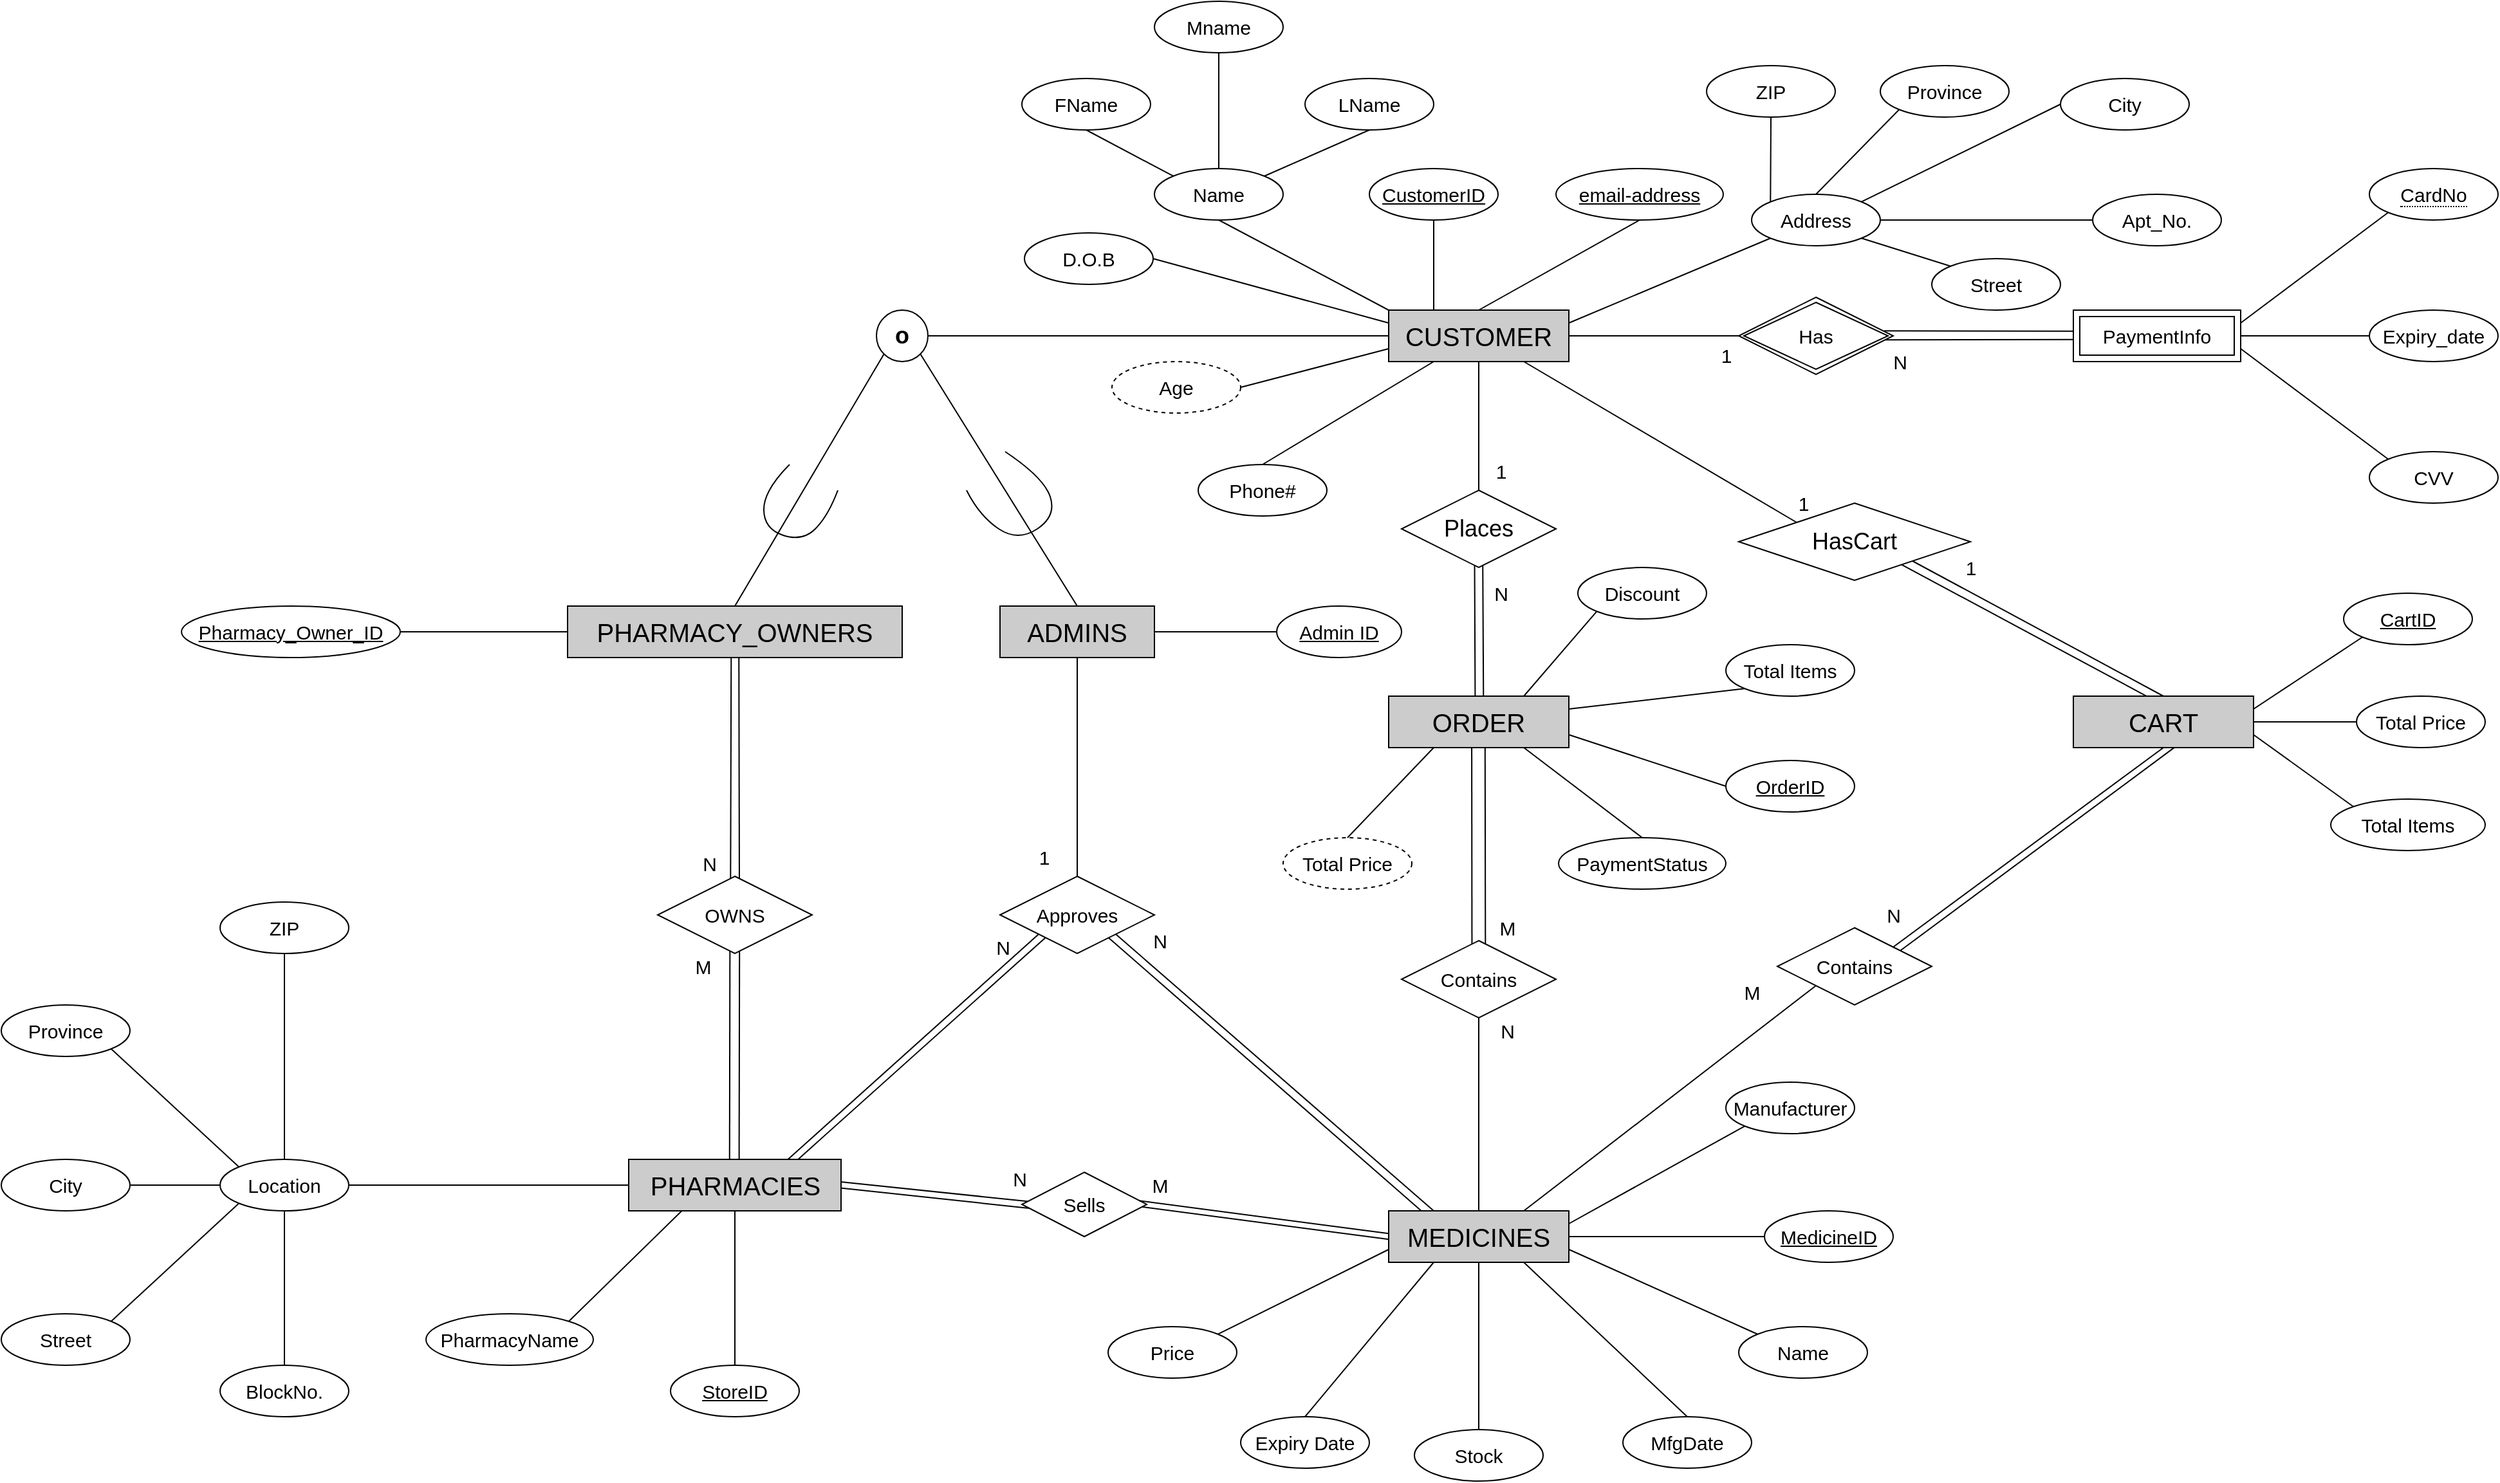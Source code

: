 <mxfile version="20.4.0" type="github">
  <diagram id="R2lEEEUBdFMjLlhIrx00" name="Page-1">
    <mxGraphModel dx="2742" dy="2392" grid="1" gridSize="10" guides="1" tooltips="1" connect="1" arrows="1" fold="1" page="1" pageScale="1" pageWidth="850" pageHeight="1100" math="0" shadow="0" extFonts="Permanent Marker^https://fonts.googleapis.com/css?family=Permanent+Marker">
      <root>
        <mxCell id="0" />
        <mxCell id="1" parent="0" />
        <mxCell id="WaRcM7Y6bREgn-U8aJ96-1" value="&lt;span style=&quot;font-size: 20px;&quot;&gt;PHARMACIES&lt;/span&gt;" style="whiteSpace=wrap;html=1;align=center;fillColor=#CCCCCC;" parent="1" vertex="1">
          <mxGeometry x="-212.5" y="-70" width="165" height="40" as="geometry" />
        </mxCell>
        <mxCell id="WaRcM7Y6bREgn-U8aJ96-4" value="&lt;span style=&quot;font-size: 20px;&quot;&gt;CUSTOMER&lt;/span&gt;" style="whiteSpace=wrap;html=1;align=center;fillColor=#CCCCCC;" parent="1" vertex="1">
          <mxGeometry x="378" y="-730" width="140" height="40" as="geometry" />
        </mxCell>
        <mxCell id="TLf3cz4yr1Sw7JECKmSz-5" value="Address" style="ellipse;whiteSpace=wrap;html=1;align=center;fontSize=15;" parent="1" vertex="1">
          <mxGeometry x="660" y="-820" width="100" height="40" as="geometry" />
        </mxCell>
        <mxCell id="TLf3cz4yr1Sw7JECKmSz-7" value="Name" style="ellipse;whiteSpace=wrap;html=1;align=center;fontSize=15;" parent="1" vertex="1">
          <mxGeometry x="196" y="-840" width="100" height="40" as="geometry" />
        </mxCell>
        <mxCell id="TLf3cz4yr1Sw7JECKmSz-11" value="FName" style="ellipse;whiteSpace=wrap;html=1;align=center;fontSize=15;fontStyle=0" parent="1" vertex="1">
          <mxGeometry x="93" y="-910" width="100" height="40" as="geometry" />
        </mxCell>
        <mxCell id="TLf3cz4yr1Sw7JECKmSz-12" value="Mname" style="ellipse;whiteSpace=wrap;html=1;align=center;fontSize=15;fontStyle=0" parent="1" vertex="1">
          <mxGeometry x="196" y="-970" width="100" height="40" as="geometry" />
        </mxCell>
        <mxCell id="TLf3cz4yr1Sw7JECKmSz-13" value="LName" style="ellipse;whiteSpace=wrap;html=1;align=center;fontSize=15;fontStyle=0" parent="1" vertex="1">
          <mxGeometry x="313" y="-910" width="100" height="40" as="geometry" />
        </mxCell>
        <mxCell id="TLf3cz4yr1Sw7JECKmSz-15" value="" style="endArrow=none;html=1;rounded=0;fontSize=15;exitX=0.5;exitY=1;exitDx=0;exitDy=0;entryX=0;entryY=0;entryDx=0;entryDy=0;" parent="1" source="TLf3cz4yr1Sw7JECKmSz-7" target="WaRcM7Y6bREgn-U8aJ96-4" edge="1">
          <mxGeometry relative="1" as="geometry">
            <mxPoint x="303" y="-780" as="sourcePoint" />
            <mxPoint x="463" y="-780" as="targetPoint" />
          </mxGeometry>
        </mxCell>
        <mxCell id="TLf3cz4yr1Sw7JECKmSz-16" value="" style="endArrow=none;html=1;rounded=0;fontSize=15;entryX=0.5;entryY=1;entryDx=0;entryDy=0;exitX=0;exitY=0;exitDx=0;exitDy=0;" parent="1" source="TLf3cz4yr1Sw7JECKmSz-7" target="TLf3cz4yr1Sw7JECKmSz-11" edge="1">
          <mxGeometry relative="1" as="geometry">
            <mxPoint x="303" y="-770" as="sourcePoint" />
            <mxPoint x="463" y="-770" as="targetPoint" />
          </mxGeometry>
        </mxCell>
        <mxCell id="TLf3cz4yr1Sw7JECKmSz-18" value="" style="endArrow=none;html=1;rounded=0;fontSize=15;entryX=0.5;entryY=1;entryDx=0;entryDy=0;exitX=0.5;exitY=0;exitDx=0;exitDy=0;" parent="1" source="TLf3cz4yr1Sw7JECKmSz-7" target="TLf3cz4yr1Sw7JECKmSz-12" edge="1">
          <mxGeometry relative="1" as="geometry">
            <mxPoint x="220.645" y="-814.142" as="sourcePoint" />
            <mxPoint x="153" y="-860" as="targetPoint" />
          </mxGeometry>
        </mxCell>
        <mxCell id="TLf3cz4yr1Sw7JECKmSz-19" value="" style="endArrow=none;html=1;rounded=0;fontSize=15;entryX=0.5;entryY=1;entryDx=0;entryDy=0;exitX=1;exitY=0;exitDx=0;exitDy=0;" parent="1" source="TLf3cz4yr1Sw7JECKmSz-7" target="TLf3cz4yr1Sw7JECKmSz-13" edge="1">
          <mxGeometry relative="1" as="geometry">
            <mxPoint x="230.645" y="-804.142" as="sourcePoint" />
            <mxPoint x="163" y="-850" as="targetPoint" />
          </mxGeometry>
        </mxCell>
        <mxCell id="TLf3cz4yr1Sw7JECKmSz-20" value="&lt;u&gt;CustomerID&lt;/u&gt;" style="ellipse;whiteSpace=wrap;html=1;align=center;fontSize=15;" parent="1" vertex="1">
          <mxGeometry x="363" y="-840" width="100" height="40" as="geometry" />
        </mxCell>
        <mxCell id="TLf3cz4yr1Sw7JECKmSz-23" value="" style="endArrow=none;html=1;rounded=0;fontSize=15;exitX=0.25;exitY=0;exitDx=0;exitDy=0;entryX=0.5;entryY=1;entryDx=0;entryDy=0;" parent="1" source="WaRcM7Y6bREgn-U8aJ96-4" target="TLf3cz4yr1Sw7JECKmSz-20" edge="1">
          <mxGeometry relative="1" as="geometry">
            <mxPoint x="483" y="-780" as="sourcePoint" />
            <mxPoint x="643" y="-780" as="targetPoint" />
          </mxGeometry>
        </mxCell>
        <mxCell id="TLf3cz4yr1Sw7JECKmSz-25" value="Phone#" style="ellipse;whiteSpace=wrap;html=1;align=center;fontSize=15;" parent="1" vertex="1">
          <mxGeometry x="230" y="-610" width="100" height="40" as="geometry" />
        </mxCell>
        <mxCell id="TLf3cz4yr1Sw7JECKmSz-27" value="Province" style="ellipse;whiteSpace=wrap;html=1;align=center;fontSize=15;" parent="1" vertex="1">
          <mxGeometry x="760" y="-920" width="100" height="40" as="geometry" />
        </mxCell>
        <mxCell id="TLf3cz4yr1Sw7JECKmSz-29" value="City" style="ellipse;whiteSpace=wrap;html=1;align=center;fontSize=15;" parent="1" vertex="1">
          <mxGeometry x="900" y="-910" width="100" height="40" as="geometry" />
        </mxCell>
        <mxCell id="TLf3cz4yr1Sw7JECKmSz-30" value="Apt_No." style="ellipse;whiteSpace=wrap;html=1;align=center;fontSize=15;" parent="1" vertex="1">
          <mxGeometry x="925" y="-820" width="100" height="40" as="geometry" />
        </mxCell>
        <mxCell id="TLf3cz4yr1Sw7JECKmSz-31" value="Street" style="ellipse;whiteSpace=wrap;html=1;align=center;fontSize=15;" parent="1" vertex="1">
          <mxGeometry x="800" y="-770" width="100" height="40" as="geometry" />
        </mxCell>
        <mxCell id="TLf3cz4yr1Sw7JECKmSz-32" value="" style="endArrow=none;html=1;rounded=0;fontSize=15;exitX=0.5;exitY=0;exitDx=0;exitDy=0;entryX=0;entryY=1;entryDx=0;entryDy=0;" parent="1" source="TLf3cz4yr1Sw7JECKmSz-5" target="TLf3cz4yr1Sw7JECKmSz-27" edge="1">
          <mxGeometry relative="1" as="geometry">
            <mxPoint x="950" y="-990" as="sourcePoint" />
            <mxPoint x="1110" y="-990" as="targetPoint" />
          </mxGeometry>
        </mxCell>
        <mxCell id="TLf3cz4yr1Sw7JECKmSz-33" value="" style="endArrow=none;html=1;rounded=0;fontSize=15;exitX=1;exitY=0;exitDx=0;exitDy=0;entryX=0;entryY=0.5;entryDx=0;entryDy=0;" parent="1" source="TLf3cz4yr1Sw7JECKmSz-5" target="TLf3cz4yr1Sw7JECKmSz-29" edge="1">
          <mxGeometry relative="1" as="geometry">
            <mxPoint x="950" y="-990" as="sourcePoint" />
            <mxPoint x="1110" y="-990" as="targetPoint" />
          </mxGeometry>
        </mxCell>
        <mxCell id="TLf3cz4yr1Sw7JECKmSz-34" value="" style="endArrow=none;html=1;rounded=0;fontSize=15;exitX=1;exitY=0.5;exitDx=0;exitDy=0;entryX=0;entryY=0.5;entryDx=0;entryDy=0;" parent="1" source="TLf3cz4yr1Sw7JECKmSz-5" target="TLf3cz4yr1Sw7JECKmSz-30" edge="1">
          <mxGeometry relative="1" as="geometry">
            <mxPoint x="950" y="-990" as="sourcePoint" />
            <mxPoint x="1110" y="-990" as="targetPoint" />
          </mxGeometry>
        </mxCell>
        <mxCell id="TLf3cz4yr1Sw7JECKmSz-36" value="" style="endArrow=none;html=1;rounded=0;fontSize=15;exitX=1;exitY=1;exitDx=0;exitDy=0;entryX=0;entryY=0;entryDx=0;entryDy=0;" parent="1" source="TLf3cz4yr1Sw7JECKmSz-5" target="TLf3cz4yr1Sw7JECKmSz-31" edge="1">
          <mxGeometry relative="1" as="geometry">
            <mxPoint x="950" y="-990" as="sourcePoint" />
            <mxPoint x="1110" y="-990" as="targetPoint" />
          </mxGeometry>
        </mxCell>
        <mxCell id="TLf3cz4yr1Sw7JECKmSz-63" value="" style="endArrow=none;html=1;rounded=0;fontSize=19;entryX=0.5;entryY=0;entryDx=0;entryDy=0;exitX=0.25;exitY=1;exitDx=0;exitDy=0;" parent="1" source="WaRcM7Y6bREgn-U8aJ96-4" target="TLf3cz4yr1Sw7JECKmSz-25" edge="1">
          <mxGeometry relative="1" as="geometry">
            <mxPoint x="650" y="-1050" as="sourcePoint" />
            <mxPoint x="810" y="-1050" as="targetPoint" />
          </mxGeometry>
        </mxCell>
        <mxCell id="TLf3cz4yr1Sw7JECKmSz-65" value="D.O.B" style="ellipse;whiteSpace=wrap;html=1;align=center;fontSize=15;" parent="1" vertex="1">
          <mxGeometry x="95" y="-790" width="100" height="40" as="geometry" />
        </mxCell>
        <mxCell id="TLf3cz4yr1Sw7JECKmSz-68" value="&lt;font style=&quot;font-size: 15px;&quot;&gt;Age&lt;/font&gt;" style="ellipse;whiteSpace=wrap;html=1;align=center;dashed=1;fontSize=19;" parent="1" vertex="1">
          <mxGeometry x="163" y="-690" width="100" height="40" as="geometry" />
        </mxCell>
        <mxCell id="TLf3cz4yr1Sw7JECKmSz-69" value="" style="endArrow=none;html=1;rounded=0;fontSize=15;entryX=1;entryY=0.5;entryDx=0;entryDy=0;exitX=0;exitY=0.75;exitDx=0;exitDy=0;startArrow=none;" parent="1" source="WaRcM7Y6bREgn-U8aJ96-4" target="TLf3cz4yr1Sw7JECKmSz-68" edge="1">
          <mxGeometry relative="1" as="geometry">
            <mxPoint x="720" y="-1080" as="sourcePoint" />
            <mxPoint x="880" y="-1080" as="targetPoint" />
          </mxGeometry>
        </mxCell>
        <mxCell id="TLf3cz4yr1Sw7JECKmSz-72" value="&lt;span style=&quot;font-size: 20px;&quot;&gt;ORDER&lt;/span&gt;" style="whiteSpace=wrap;html=1;align=center;fillColor=#CCCCCC;" parent="1" vertex="1">
          <mxGeometry x="378" y="-430" width="140" height="40" as="geometry" />
        </mxCell>
        <mxCell id="TLf3cz4yr1Sw7JECKmSz-73" value="&lt;u&gt;OrderID&lt;/u&gt;" style="ellipse;whiteSpace=wrap;html=1;align=center;fontSize=15;" parent="1" vertex="1">
          <mxGeometry x="640" y="-380" width="100" height="40" as="geometry" />
        </mxCell>
        <mxCell id="TLf3cz4yr1Sw7JECKmSz-83" value="Discount" style="ellipse;whiteSpace=wrap;html=1;align=center;fontSize=15;" parent="1" vertex="1">
          <mxGeometry x="525" y="-530" width="100" height="40" as="geometry" />
        </mxCell>
        <mxCell id="TLf3cz4yr1Sw7JECKmSz-86" value="Total Price" style="ellipse;whiteSpace=wrap;html=1;align=center;dashed=1;fontSize=15;" parent="1" vertex="1">
          <mxGeometry x="296" y="-320" width="100" height="40" as="geometry" />
        </mxCell>
        <mxCell id="TLf3cz4yr1Sw7JECKmSz-88" value="" style="endArrow=none;html=1;rounded=0;fontSize=15;exitX=0;exitY=1;exitDx=0;exitDy=0;entryX=0.75;entryY=0;entryDx=0;entryDy=0;" parent="1" source="TLf3cz4yr1Sw7JECKmSz-83" target="TLf3cz4yr1Sw7JECKmSz-72" edge="1">
          <mxGeometry relative="1" as="geometry">
            <mxPoint x="400" y="-20" as="sourcePoint" />
            <mxPoint x="407.5" y="-20" as="targetPoint" />
          </mxGeometry>
        </mxCell>
        <mxCell id="TLf3cz4yr1Sw7JECKmSz-92" value="" style="endArrow=none;html=1;rounded=0;fontSize=15;exitX=0.25;exitY=1;exitDx=0;exitDy=0;entryX=0.5;entryY=0;entryDx=0;entryDy=0;" parent="1" source="TLf3cz4yr1Sw7JECKmSz-72" target="TLf3cz4yr1Sw7JECKmSz-86" edge="1">
          <mxGeometry relative="1" as="geometry">
            <mxPoint x="400" y="-140" as="sourcePoint" />
            <mxPoint x="448" y="-180" as="targetPoint" />
          </mxGeometry>
        </mxCell>
        <mxCell id="TLf3cz4yr1Sw7JECKmSz-94" value="" style="endArrow=none;html=1;rounded=0;fontSize=15;entryX=0;entryY=0.5;entryDx=0;entryDy=0;exitX=1;exitY=0.75;exitDx=0;exitDy=0;" parent="1" source="TLf3cz4yr1Sw7JECKmSz-72" target="TLf3cz4yr1Sw7JECKmSz-73" edge="1">
          <mxGeometry relative="1" as="geometry">
            <mxPoint x="530" y="-380" as="sourcePoint" />
            <mxPoint x="130" y="-290" as="targetPoint" />
          </mxGeometry>
        </mxCell>
        <mxCell id="TLf3cz4yr1Sw7JECKmSz-96" value="PaymentStatus" style="ellipse;whiteSpace=wrap;html=1;align=center;fontSize=15;" parent="1" vertex="1">
          <mxGeometry x="510" y="-320" width="130" height="40" as="geometry" />
        </mxCell>
        <mxCell id="TLf3cz4yr1Sw7JECKmSz-98" value="" style="endArrow=none;html=1;rounded=0;fontSize=15;exitX=0.75;exitY=1;exitDx=0;exitDy=0;entryX=0.5;entryY=0;entryDx=0;entryDy=0;" parent="1" source="TLf3cz4yr1Sw7JECKmSz-72" target="TLf3cz4yr1Sw7JECKmSz-96" edge="1">
          <mxGeometry relative="1" as="geometry">
            <mxPoint x="460" y="-220" as="sourcePoint" />
            <mxPoint x="620" y="-220" as="targetPoint" />
          </mxGeometry>
        </mxCell>
        <mxCell id="TLf3cz4yr1Sw7JECKmSz-99" value="PaymentInfo" style="shape=ext;margin=3;double=1;whiteSpace=wrap;html=1;align=center;fontSize=15;" parent="1" vertex="1">
          <mxGeometry x="910" y="-730" width="130" height="40" as="geometry" />
        </mxCell>
        <mxCell id="TLf3cz4yr1Sw7JECKmSz-102" value="Has" style="shape=rhombus;double=1;perimeter=rhombusPerimeter;whiteSpace=wrap;html=1;align=center;fontSize=15;" parent="1" vertex="1">
          <mxGeometry x="650" y="-740" width="120" height="60" as="geometry" />
        </mxCell>
        <mxCell id="TLf3cz4yr1Sw7JECKmSz-103" value="" style="endArrow=none;html=1;rounded=0;fontSize=15;exitX=1;exitY=0.5;exitDx=0;exitDy=0;entryX=0;entryY=0.5;entryDx=0;entryDy=0;" parent="1" source="WaRcM7Y6bREgn-U8aJ96-4" target="TLf3cz4yr1Sw7JECKmSz-102" edge="1">
          <mxGeometry relative="1" as="geometry">
            <mxPoint x="730" y="-740" as="sourcePoint" />
            <mxPoint x="890" y="-740" as="targetPoint" />
          </mxGeometry>
        </mxCell>
        <mxCell id="TLf3cz4yr1Sw7JECKmSz-104" value="" style="endArrow=none;html=1;rounded=0;fontSize=15;exitX=0.941;exitY=0.435;exitDx=0;exitDy=0;entryX=0.001;entryY=0.408;entryDx=0;entryDy=0;exitPerimeter=0;entryPerimeter=0;" parent="1" source="TLf3cz4yr1Sw7JECKmSz-102" target="TLf3cz4yr1Sw7JECKmSz-99" edge="1">
          <mxGeometry relative="1" as="geometry">
            <mxPoint x="730" y="-740" as="sourcePoint" />
            <mxPoint x="890" y="-740" as="targetPoint" />
          </mxGeometry>
        </mxCell>
        <mxCell id="TLf3cz4yr1Sw7JECKmSz-106" value="Expiry_date" style="ellipse;whiteSpace=wrap;html=1;align=center;fontSize=15;" parent="1" vertex="1">
          <mxGeometry x="1140" y="-730" width="100" height="40" as="geometry" />
        </mxCell>
        <mxCell id="TLf3cz4yr1Sw7JECKmSz-107" value="&lt;span style=&quot;border-bottom: 1px dotted&quot;&gt;CardNo&lt;/span&gt;" style="ellipse;whiteSpace=wrap;html=1;align=center;fontSize=15;" parent="1" vertex="1">
          <mxGeometry x="1140" y="-840" width="100" height="40" as="geometry" />
        </mxCell>
        <mxCell id="TLf3cz4yr1Sw7JECKmSz-108" value="CVV" style="ellipse;whiteSpace=wrap;html=1;align=center;fontSize=15;" parent="1" vertex="1">
          <mxGeometry x="1140" y="-620" width="100" height="40" as="geometry" />
        </mxCell>
        <mxCell id="TLf3cz4yr1Sw7JECKmSz-109" value="" style="endArrow=none;html=1;rounded=0;fontSize=15;entryX=0;entryY=1;entryDx=0;entryDy=0;exitX=1;exitY=0.25;exitDx=0;exitDy=0;" parent="1" source="TLf3cz4yr1Sw7JECKmSz-99" target="TLf3cz4yr1Sw7JECKmSz-107" edge="1">
          <mxGeometry relative="1" as="geometry">
            <mxPoint x="960" y="-740" as="sourcePoint" />
            <mxPoint x="1120" y="-740" as="targetPoint" />
          </mxGeometry>
        </mxCell>
        <mxCell id="TLf3cz4yr1Sw7JECKmSz-110" value="" style="endArrow=none;html=1;rounded=0;fontSize=15;entryX=0;entryY=0.5;entryDx=0;entryDy=0;exitX=1;exitY=0.5;exitDx=0;exitDy=0;" parent="1" source="TLf3cz4yr1Sw7JECKmSz-99" target="TLf3cz4yr1Sw7JECKmSz-106" edge="1">
          <mxGeometry relative="1" as="geometry">
            <mxPoint x="960" y="-740" as="sourcePoint" />
            <mxPoint x="1120" y="-740" as="targetPoint" />
          </mxGeometry>
        </mxCell>
        <mxCell id="TLf3cz4yr1Sw7JECKmSz-111" value="" style="endArrow=none;html=1;rounded=0;fontSize=15;exitX=1;exitY=0.75;exitDx=0;exitDy=0;entryX=0;entryY=0;entryDx=0;entryDy=0;" parent="1" source="TLf3cz4yr1Sw7JECKmSz-99" target="TLf3cz4yr1Sw7JECKmSz-108" edge="1">
          <mxGeometry relative="1" as="geometry">
            <mxPoint x="960" y="-740" as="sourcePoint" />
            <mxPoint x="1120" y="-740" as="targetPoint" />
          </mxGeometry>
        </mxCell>
        <mxCell id="TLf3cz4yr1Sw7JECKmSz-112" value="&lt;font style=&quot;font-size: 18px;&quot;&gt;Places&lt;/font&gt;" style="shape=rhombus;perimeter=rhombusPerimeter;whiteSpace=wrap;html=1;align=center;fontSize=15;" parent="1" vertex="1">
          <mxGeometry x="388" y="-590" width="120" height="60" as="geometry" />
        </mxCell>
        <mxCell id="TLf3cz4yr1Sw7JECKmSz-113" value="" style="endArrow=none;html=1;rounded=0;fontSize=18;entryX=0.5;entryY=1;entryDx=0;entryDy=0;" parent="1" source="TLf3cz4yr1Sw7JECKmSz-112" target="WaRcM7Y6bREgn-U8aJ96-4" edge="1">
          <mxGeometry relative="1" as="geometry">
            <mxPoint x="420" y="-500" as="sourcePoint" />
            <mxPoint x="580" y="-500" as="targetPoint" />
          </mxGeometry>
        </mxCell>
        <mxCell id="TLf3cz4yr1Sw7JECKmSz-114" value="" style="endArrow=none;html=1;rounded=0;fontSize=18;exitX=0.526;exitY=0.973;exitDx=0;exitDy=0;exitPerimeter=0;entryX=0.526;entryY=-0.005;entryDx=0;entryDy=0;entryPerimeter=0;" parent="1" source="TLf3cz4yr1Sw7JECKmSz-112" target="TLf3cz4yr1Sw7JECKmSz-72" edge="1">
          <mxGeometry relative="1" as="geometry">
            <mxPoint x="420" y="-500" as="sourcePoint" />
            <mxPoint x="580" y="-500" as="targetPoint" />
          </mxGeometry>
        </mxCell>
        <mxCell id="TLf3cz4yr1Sw7JECKmSz-115" value="" style="endArrow=none;html=1;rounded=0;fontSize=18;entryX=0;entryY=0.5;entryDx=0;entryDy=0;exitX=1;exitY=0.5;exitDx=0;exitDy=0;" parent="1" source="TLf3cz4yr1Sw7JECKmSz-118" target="WaRcM7Y6bREgn-U8aJ96-4" edge="1">
          <mxGeometry relative="1" as="geometry">
            <mxPoint x="20" y="-710" as="sourcePoint" />
            <mxPoint x="270" y="-560" as="targetPoint" />
          </mxGeometry>
        </mxCell>
        <mxCell id="TLf3cz4yr1Sw7JECKmSz-118" value="&lt;b&gt;o&lt;/b&gt;" style="ellipse;whiteSpace=wrap;html=1;aspect=fixed;fontSize=18;" parent="1" vertex="1">
          <mxGeometry x="-20" y="-730" width="40" height="40" as="geometry" />
        </mxCell>
        <mxCell id="TLf3cz4yr1Sw7JECKmSz-119" value="&lt;span style=&quot;font-size: 20px;&quot;&gt;PHARMACY_OWNERS&lt;/span&gt;" style="whiteSpace=wrap;html=1;align=center;fillColor=#CCCCCC;" parent="1" vertex="1">
          <mxGeometry x="-260" y="-500" width="260" height="40" as="geometry" />
        </mxCell>
        <mxCell id="TLf3cz4yr1Sw7JECKmSz-120" value="&lt;span style=&quot;font-size: 20px;&quot;&gt;ADMINS&lt;/span&gt;" style="whiteSpace=wrap;html=1;align=center;fillColor=#CCCCCC;" parent="1" vertex="1">
          <mxGeometry x="76" y="-500" width="120" height="40" as="geometry" />
        </mxCell>
        <mxCell id="TLf3cz4yr1Sw7JECKmSz-121" value="" style="endArrow=none;html=1;rounded=0;fontSize=18;exitX=0.5;exitY=0;exitDx=0;exitDy=0;entryX=0;entryY=1;entryDx=0;entryDy=0;" parent="1" source="TLf3cz4yr1Sw7JECKmSz-119" target="TLf3cz4yr1Sw7JECKmSz-118" edge="1">
          <mxGeometry relative="1" as="geometry">
            <mxPoint x="-200" y="-520" as="sourcePoint" />
            <mxPoint x="110" y="-530" as="targetPoint" />
          </mxGeometry>
        </mxCell>
        <mxCell id="TLf3cz4yr1Sw7JECKmSz-122" value="" style="endArrow=none;html=1;rounded=0;fontSize=18;entryX=0.5;entryY=0;entryDx=0;entryDy=0;exitX=1;exitY=1;exitDx=0;exitDy=0;" parent="1" source="TLf3cz4yr1Sw7JECKmSz-118" target="TLf3cz4yr1Sw7JECKmSz-120" edge="1">
          <mxGeometry relative="1" as="geometry">
            <mxPoint x="-50" y="-530" as="sourcePoint" />
            <mxPoint x="110" y="-530" as="targetPoint" />
          </mxGeometry>
        </mxCell>
        <mxCell id="TLf3cz4yr1Sw7JECKmSz-123" value="&lt;span style=&quot;font-size: 20px;&quot;&gt;CART&lt;/span&gt;" style="whiteSpace=wrap;html=1;align=center;fillColor=#CCCCCC;" parent="1" vertex="1">
          <mxGeometry x="910" y="-430" width="140" height="40" as="geometry" />
        </mxCell>
        <mxCell id="TLf3cz4yr1Sw7JECKmSz-124" value="&lt;span style=&quot;font-size: 18px;&quot;&gt;HasCart&lt;/span&gt;" style="shape=rhombus;perimeter=rhombusPerimeter;whiteSpace=wrap;html=1;align=center;fontSize=15;" parent="1" vertex="1">
          <mxGeometry x="650" y="-580" width="180" height="60" as="geometry" />
        </mxCell>
        <mxCell id="TLf3cz4yr1Sw7JECKmSz-125" value="" style="endArrow=none;html=1;rounded=0;fontSize=18;exitX=0.75;exitY=1;exitDx=0;exitDy=0;entryX=0;entryY=0;entryDx=0;entryDy=0;" parent="1" source="WaRcM7Y6bREgn-U8aJ96-4" target="TLf3cz4yr1Sw7JECKmSz-124" edge="1">
          <mxGeometry relative="1" as="geometry">
            <mxPoint x="640" y="-500" as="sourcePoint" />
            <mxPoint x="800" y="-500" as="targetPoint" />
          </mxGeometry>
        </mxCell>
        <mxCell id="TLf3cz4yr1Sw7JECKmSz-126" value="" style="endArrow=none;html=1;rounded=0;fontSize=18;exitX=1;exitY=1;exitDx=0;exitDy=0;entryX=0.5;entryY=0;entryDx=0;entryDy=0;" parent="1" source="TLf3cz4yr1Sw7JECKmSz-124" target="TLf3cz4yr1Sw7JECKmSz-123" edge="1">
          <mxGeometry relative="1" as="geometry">
            <mxPoint x="493" y="-680" as="sourcePoint" />
            <mxPoint x="675" y="-535.0" as="targetPoint" />
          </mxGeometry>
        </mxCell>
        <mxCell id="TLf3cz4yr1Sw7JECKmSz-127" value="&lt;font style=&quot;font-size: 15px;&quot;&gt;CartID&lt;/font&gt;" style="ellipse;whiteSpace=wrap;html=1;align=center;fontStyle=4;fontSize=18;" parent="1" vertex="1">
          <mxGeometry x="1120" y="-510" width="100" height="40" as="geometry" />
        </mxCell>
        <mxCell id="TLf3cz4yr1Sw7JECKmSz-131" value="Total Price" style="ellipse;whiteSpace=wrap;html=1;align=center;fontSize=15;fontStyle=0" parent="1" vertex="1">
          <mxGeometry x="1130" y="-430" width="100" height="40" as="geometry" />
        </mxCell>
        <mxCell id="TLf3cz4yr1Sw7JECKmSz-132" value="Total Items" style="ellipse;whiteSpace=wrap;html=1;align=center;fontSize=15;fontStyle=0" parent="1" vertex="1">
          <mxGeometry x="1110" y="-350" width="120" height="40" as="geometry" />
        </mxCell>
        <mxCell id="TLf3cz4yr1Sw7JECKmSz-135" value="" style="endArrow=none;html=1;rounded=0;fontSize=15;exitX=1;exitY=0.25;exitDx=0;exitDy=0;entryX=0;entryY=1;entryDx=0;entryDy=0;" parent="1" source="TLf3cz4yr1Sw7JECKmSz-123" target="TLf3cz4yr1Sw7JECKmSz-127" edge="1">
          <mxGeometry relative="1" as="geometry">
            <mxPoint x="1020" y="-400" as="sourcePoint" />
            <mxPoint x="1180" y="-400" as="targetPoint" />
          </mxGeometry>
        </mxCell>
        <mxCell id="TLf3cz4yr1Sw7JECKmSz-136" value="" style="endArrow=none;html=1;rounded=0;fontSize=15;exitX=1;exitY=0.5;exitDx=0;exitDy=0;entryX=0;entryY=0.5;entryDx=0;entryDy=0;" parent="1" source="TLf3cz4yr1Sw7JECKmSz-123" target="TLf3cz4yr1Sw7JECKmSz-131" edge="1">
          <mxGeometry relative="1" as="geometry">
            <mxPoint x="1050" y="-400" as="sourcePoint" />
            <mxPoint x="1180" y="-400" as="targetPoint" />
          </mxGeometry>
        </mxCell>
        <mxCell id="TLf3cz4yr1Sw7JECKmSz-137" value="" style="endArrow=none;html=1;rounded=0;fontSize=15;entryX=0;entryY=0;entryDx=0;entryDy=0;exitX=1;exitY=0.75;exitDx=0;exitDy=0;" parent="1" source="TLf3cz4yr1Sw7JECKmSz-123" target="TLf3cz4yr1Sw7JECKmSz-132" edge="1">
          <mxGeometry relative="1" as="geometry">
            <mxPoint x="1020" y="-400" as="sourcePoint" />
            <mxPoint x="1180" y="-400" as="targetPoint" />
          </mxGeometry>
        </mxCell>
        <mxCell id="TLf3cz4yr1Sw7JECKmSz-138" value="Total Items" style="ellipse;whiteSpace=wrap;html=1;align=center;fontSize=15;" parent="1" vertex="1">
          <mxGeometry x="640" y="-470" width="100" height="40" as="geometry" />
        </mxCell>
        <mxCell id="TLf3cz4yr1Sw7JECKmSz-139" value="" style="endArrow=none;html=1;rounded=0;fontSize=15;entryX=0;entryY=1;entryDx=0;entryDy=0;exitX=1;exitY=0.25;exitDx=0;exitDy=0;" parent="1" source="TLf3cz4yr1Sw7JECKmSz-72" target="TLf3cz4yr1Sw7JECKmSz-138" edge="1">
          <mxGeometry relative="1" as="geometry">
            <mxPoint x="540" y="-300" as="sourcePoint" />
            <mxPoint x="700" y="-300" as="targetPoint" />
          </mxGeometry>
        </mxCell>
        <mxCell id="TLf3cz4yr1Sw7JECKmSz-142" value="Contains" style="shape=rhombus;perimeter=rhombusPerimeter;whiteSpace=wrap;html=1;align=center;fontSize=15;" parent="1" vertex="1">
          <mxGeometry x="388" y="-240" width="120" height="60" as="geometry" />
        </mxCell>
        <mxCell id="TLf3cz4yr1Sw7JECKmSz-143" value="Contains" style="shape=rhombus;perimeter=rhombusPerimeter;whiteSpace=wrap;html=1;align=center;fontSize=15;" parent="1" vertex="1">
          <mxGeometry x="680" y="-250" width="120" height="60" as="geometry" />
        </mxCell>
        <mxCell id="TLf3cz4yr1Sw7JECKmSz-145" value="&lt;span style=&quot;font-size: 20px;&quot;&gt;MEDICINES&lt;/span&gt;" style="whiteSpace=wrap;html=1;align=center;fillColor=#CCCCCC;" parent="1" vertex="1">
          <mxGeometry x="378" y="-30" width="140" height="40" as="geometry" />
        </mxCell>
        <mxCell id="TLf3cz4yr1Sw7JECKmSz-146" value="" style="endArrow=none;html=1;rounded=0;fontSize=15;exitX=0.535;exitY=1.003;exitDx=0;exitDy=0;entryX=0.543;entryY=0.048;entryDx=0;entryDy=0;entryPerimeter=0;exitPerimeter=0;" parent="1" source="TLf3cz4yr1Sw7JECKmSz-72" target="TLf3cz4yr1Sw7JECKmSz-142" edge="1">
          <mxGeometry relative="1" as="geometry">
            <mxPoint x="580" y="-120" as="sourcePoint" />
            <mxPoint x="740" y="-120" as="targetPoint" />
          </mxGeometry>
        </mxCell>
        <mxCell id="TLf3cz4yr1Sw7JECKmSz-147" value="" style="endArrow=none;html=1;rounded=0;fontSize=15;exitX=0.5;exitY=1;exitDx=0;exitDy=0;entryX=0.5;entryY=0;entryDx=0;entryDy=0;" parent="1" source="TLf3cz4yr1Sw7JECKmSz-142" target="TLf3cz4yr1Sw7JECKmSz-145" edge="1">
          <mxGeometry relative="1" as="geometry">
            <mxPoint x="458" y="-380" as="sourcePoint" />
            <mxPoint x="458" y="-230" as="targetPoint" />
          </mxGeometry>
        </mxCell>
        <mxCell id="TLf3cz4yr1Sw7JECKmSz-148" value="" style="endArrow=none;html=1;rounded=0;fontSize=15;entryX=0.5;entryY=1;entryDx=0;entryDy=0;exitX=1;exitY=0;exitDx=0;exitDy=0;" parent="1" source="TLf3cz4yr1Sw7JECKmSz-143" target="TLf3cz4yr1Sw7JECKmSz-123" edge="1">
          <mxGeometry relative="1" as="geometry">
            <mxPoint x="600" y="-120" as="sourcePoint" />
            <mxPoint x="760" y="-120" as="targetPoint" />
          </mxGeometry>
        </mxCell>
        <mxCell id="TLf3cz4yr1Sw7JECKmSz-149" value="" style="endArrow=none;html=1;rounded=0;fontSize=15;entryX=0;entryY=1;entryDx=0;entryDy=0;exitX=0.75;exitY=0;exitDx=0;exitDy=0;" parent="1" source="TLf3cz4yr1Sw7JECKmSz-145" target="TLf3cz4yr1Sw7JECKmSz-143" edge="1">
          <mxGeometry relative="1" as="geometry">
            <mxPoint x="600" y="-120" as="sourcePoint" />
            <mxPoint x="760" y="-120" as="targetPoint" />
          </mxGeometry>
        </mxCell>
        <mxCell id="TLf3cz4yr1Sw7JECKmSz-150" value="Approves" style="shape=rhombus;perimeter=rhombusPerimeter;whiteSpace=wrap;html=1;align=center;fontSize=15;" parent="1" vertex="1">
          <mxGeometry x="76" y="-290" width="120" height="60" as="geometry" />
        </mxCell>
        <mxCell id="TLf3cz4yr1Sw7JECKmSz-151" value="" style="endArrow=none;html=1;rounded=0;fontSize=15;exitX=0.5;exitY=1;exitDx=0;exitDy=0;" parent="1" source="TLf3cz4yr1Sw7JECKmSz-120" target="TLf3cz4yr1Sw7JECKmSz-150" edge="1">
          <mxGeometry relative="1" as="geometry">
            <mxPoint x="130" y="-240" as="sourcePoint" />
            <mxPoint x="290" y="-240" as="targetPoint" />
          </mxGeometry>
        </mxCell>
        <mxCell id="TLf3cz4yr1Sw7JECKmSz-152" value="" style="endArrow=none;html=1;rounded=0;fontSize=15;exitX=1;exitY=1;exitDx=0;exitDy=0;entryX=0.25;entryY=0;entryDx=0;entryDy=0;" parent="1" source="TLf3cz4yr1Sw7JECKmSz-150" target="TLf3cz4yr1Sw7JECKmSz-145" edge="1">
          <mxGeometry relative="1" as="geometry">
            <mxPoint x="146" y="-450.0" as="sourcePoint" />
            <mxPoint x="235.0" y="-270" as="targetPoint" />
          </mxGeometry>
        </mxCell>
        <mxCell id="TLf3cz4yr1Sw7JECKmSz-153" value="OWNS" style="shape=rhombus;perimeter=rhombusPerimeter;whiteSpace=wrap;html=1;align=center;fontSize=15;" parent="1" vertex="1">
          <mxGeometry x="-190" y="-290" width="120" height="60" as="geometry" />
        </mxCell>
        <mxCell id="TLf3cz4yr1Sw7JECKmSz-154" value="" style="endArrow=none;html=1;rounded=0;fontSize=15;entryX=0.489;entryY=0.995;entryDx=0;entryDy=0;exitX=0.472;exitY=0.029;exitDx=0;exitDy=0;exitPerimeter=0;entryPerimeter=0;" parent="1" source="TLf3cz4yr1Sw7JECKmSz-153" target="TLf3cz4yr1Sw7JECKmSz-119" edge="1">
          <mxGeometry relative="1" as="geometry">
            <mxPoint x="-210" y="-260" as="sourcePoint" />
            <mxPoint x="-50" y="-260" as="targetPoint" />
          </mxGeometry>
        </mxCell>
        <mxCell id="TLf3cz4yr1Sw7JECKmSz-155" value="" style="endArrow=none;html=1;rounded=0;fontSize=15;entryX=0.475;entryY=0.003;entryDx=0;entryDy=0;exitX=0.468;exitY=0.969;exitDx=0;exitDy=0;exitPerimeter=0;entryPerimeter=0;" parent="1" source="TLf3cz4yr1Sw7JECKmSz-153" target="WaRcM7Y6bREgn-U8aJ96-1" edge="1">
          <mxGeometry relative="1" as="geometry">
            <mxPoint x="-210" y="-260" as="sourcePoint" />
            <mxPoint x="-50" y="-260" as="targetPoint" />
          </mxGeometry>
        </mxCell>
        <mxCell id="TLf3cz4yr1Sw7JECKmSz-157" value="MedicineID" style="ellipse;whiteSpace=wrap;html=1;align=center;fontStyle=4;fontSize=15;" parent="1" vertex="1">
          <mxGeometry x="670" y="-30" width="100" height="40" as="geometry" />
        </mxCell>
        <mxCell id="TLf3cz4yr1Sw7JECKmSz-158" value="Name" style="ellipse;whiteSpace=wrap;html=1;align=center;fontSize=15;" parent="1" vertex="1">
          <mxGeometry x="650" y="60" width="100" height="40" as="geometry" />
        </mxCell>
        <mxCell id="TLf3cz4yr1Sw7JECKmSz-159" value="MfgDate" style="ellipse;whiteSpace=wrap;html=1;align=center;fontSize=15;" parent="1" vertex="1">
          <mxGeometry x="560" y="130" width="100" height="40" as="geometry" />
        </mxCell>
        <mxCell id="TLf3cz4yr1Sw7JECKmSz-160" value="Stock" style="ellipse;whiteSpace=wrap;html=1;align=center;fontSize=15;" parent="1" vertex="1">
          <mxGeometry x="398" y="140" width="100" height="40" as="geometry" />
        </mxCell>
        <mxCell id="TLf3cz4yr1Sw7JECKmSz-161" value="Expiry Date" style="ellipse;whiteSpace=wrap;html=1;align=center;fontSize=15;" parent="1" vertex="1">
          <mxGeometry x="263" y="130" width="100" height="40" as="geometry" />
        </mxCell>
        <mxCell id="TLf3cz4yr1Sw7JECKmSz-162" value="Price" style="ellipse;whiteSpace=wrap;html=1;align=center;fontSize=15;" parent="1" vertex="1">
          <mxGeometry x="160" y="60" width="100" height="40" as="geometry" />
        </mxCell>
        <mxCell id="TLf3cz4yr1Sw7JECKmSz-163" value="Manufacturer" style="ellipse;whiteSpace=wrap;html=1;align=center;fontSize=15;" parent="1" vertex="1">
          <mxGeometry x="640" y="-130" width="100" height="40" as="geometry" />
        </mxCell>
        <mxCell id="TLf3cz4yr1Sw7JECKmSz-165" value="" style="endArrow=none;html=1;rounded=0;fontSize=15;exitX=0;exitY=1;exitDx=0;exitDy=0;entryX=1;entryY=0.25;entryDx=0;entryDy=0;" parent="1" source="TLf3cz4yr1Sw7JECKmSz-163" target="TLf3cz4yr1Sw7JECKmSz-145" edge="1">
          <mxGeometry relative="1" as="geometry">
            <mxPoint x="400" y="90" as="sourcePoint" />
            <mxPoint x="560" y="90" as="targetPoint" />
          </mxGeometry>
        </mxCell>
        <mxCell id="TLf3cz4yr1Sw7JECKmSz-166" value="" style="endArrow=none;html=1;rounded=0;fontSize=15;exitX=1;exitY=0;exitDx=0;exitDy=0;entryX=0;entryY=0.75;entryDx=0;entryDy=0;" parent="1" source="TLf3cz4yr1Sw7JECKmSz-162" target="TLf3cz4yr1Sw7JECKmSz-145" edge="1">
          <mxGeometry relative="1" as="geometry">
            <mxPoint x="250" as="sourcePoint" />
            <mxPoint x="388" as="targetPoint" />
          </mxGeometry>
        </mxCell>
        <mxCell id="TLf3cz4yr1Sw7JECKmSz-167" value="" style="endArrow=none;html=1;rounded=0;fontSize=15;exitX=0.5;exitY=0;exitDx=0;exitDy=0;entryX=0.25;entryY=1;entryDx=0;entryDy=0;" parent="1" source="TLf3cz4yr1Sw7JECKmSz-161" target="TLf3cz4yr1Sw7JECKmSz-145" edge="1">
          <mxGeometry relative="1" as="geometry">
            <mxPoint x="255.355" y="75.858" as="sourcePoint" />
            <mxPoint x="388" y="10" as="targetPoint" />
          </mxGeometry>
        </mxCell>
        <mxCell id="TLf3cz4yr1Sw7JECKmSz-168" value="" style="endArrow=none;html=1;rounded=0;fontSize=15;exitX=0.5;exitY=0;exitDx=0;exitDy=0;entryX=0.5;entryY=1;entryDx=0;entryDy=0;" parent="1" source="TLf3cz4yr1Sw7JECKmSz-160" target="TLf3cz4yr1Sw7JECKmSz-145" edge="1">
          <mxGeometry relative="1" as="geometry">
            <mxPoint x="300" y="140" as="sourcePoint" />
            <mxPoint x="423" y="20" as="targetPoint" />
          </mxGeometry>
        </mxCell>
        <mxCell id="TLf3cz4yr1Sw7JECKmSz-169" value="" style="endArrow=none;html=1;rounded=0;fontSize=15;exitX=0.5;exitY=0;exitDx=0;exitDy=0;entryX=0.75;entryY=1;entryDx=0;entryDy=0;" parent="1" source="TLf3cz4yr1Sw7JECKmSz-159" target="TLf3cz4yr1Sw7JECKmSz-145" edge="1">
          <mxGeometry relative="1" as="geometry">
            <mxPoint x="458" y="150" as="sourcePoint" />
            <mxPoint x="458" y="20" as="targetPoint" />
          </mxGeometry>
        </mxCell>
        <mxCell id="TLf3cz4yr1Sw7JECKmSz-170" value="" style="endArrow=none;html=1;rounded=0;fontSize=15;exitX=0;exitY=0;exitDx=0;exitDy=0;entryX=1;entryY=0.75;entryDx=0;entryDy=0;" parent="1" source="TLf3cz4yr1Sw7JECKmSz-158" target="TLf3cz4yr1Sw7JECKmSz-145" edge="1">
          <mxGeometry relative="1" as="geometry">
            <mxPoint x="620" y="140" as="sourcePoint" />
            <mxPoint x="493" y="20" as="targetPoint" />
          </mxGeometry>
        </mxCell>
        <mxCell id="TLf3cz4yr1Sw7JECKmSz-171" value="" style="endArrow=none;html=1;rounded=0;fontSize=15;exitX=0;exitY=0.5;exitDx=0;exitDy=0;entryX=1;entryY=0.5;entryDx=0;entryDy=0;" parent="1" source="TLf3cz4yr1Sw7JECKmSz-157" target="TLf3cz4yr1Sw7JECKmSz-145" edge="1">
          <mxGeometry relative="1" as="geometry">
            <mxPoint x="684.645" y="85.858" as="sourcePoint" />
            <mxPoint x="528" y="10" as="targetPoint" />
          </mxGeometry>
        </mxCell>
        <mxCell id="TLf3cz4yr1Sw7JECKmSz-172" value="StoreID" style="ellipse;whiteSpace=wrap;html=1;align=center;fontStyle=4;fontSize=15;" parent="1" vertex="1">
          <mxGeometry x="-180" y="90" width="100" height="40" as="geometry" />
        </mxCell>
        <mxCell id="TLf3cz4yr1Sw7JECKmSz-173" value="" style="endArrow=none;html=1;rounded=0;fontSize=15;entryX=0.5;entryY=1;entryDx=0;entryDy=0;exitX=0.5;exitY=0;exitDx=0;exitDy=0;" parent="1" source="TLf3cz4yr1Sw7JECKmSz-172" target="WaRcM7Y6bREgn-U8aJ96-1" edge="1">
          <mxGeometry relative="1" as="geometry">
            <mxPoint x="-370" y="80" as="sourcePoint" />
            <mxPoint x="-210" y="80" as="targetPoint" />
          </mxGeometry>
        </mxCell>
        <mxCell id="TLf3cz4yr1Sw7JECKmSz-174" value="Location" style="ellipse;whiteSpace=wrap;html=1;align=center;fontSize=15;" parent="1" vertex="1">
          <mxGeometry x="-530" y="-70" width="100" height="40" as="geometry" />
        </mxCell>
        <mxCell id="TLf3cz4yr1Sw7JECKmSz-175" value="" style="endArrow=none;html=1;rounded=0;fontSize=15;entryX=0;entryY=0.5;entryDx=0;entryDy=0;exitX=1;exitY=0.5;exitDx=0;exitDy=0;" parent="1" source="TLf3cz4yr1Sw7JECKmSz-174" target="WaRcM7Y6bREgn-U8aJ96-1" edge="1">
          <mxGeometry relative="1" as="geometry">
            <mxPoint x="-350" y="-30" as="sourcePoint" />
            <mxPoint x="-190" y="-30" as="targetPoint" />
          </mxGeometry>
        </mxCell>
        <mxCell id="TLf3cz4yr1Sw7JECKmSz-177" value="Province&lt;span style=&quot;color: rgba(0, 0, 0, 0); font-family: monospace; font-size: 0px; text-align: start;&quot;&gt;%3CmxGraphModel%3E%3Croot%3E%3CmxCell%20id%3D%220%22%2F%3E%3CmxCell%20id%3D%221%22%20parent%3D%220%22%2F%3E%3CmxCell%20id%3D%222%22%20value%3D%22%22%20style%3D%22endArrow%3Dnone%3Bhtml%3D1%3Brounded%3D0%3BfontSize%3D15%3BexitX%3D0%3BexitY%3D0%3BexitDx%3D0%3BexitDy%3D0%3BentryX%3D1%3BentryY%3D0.75%3BentryDx%3D0%3BentryDy%3D0%3B%22%20edge%3D%221%22%20parent%3D%221%22%3E%3CmxGeometry%20relative%3D%221%22%20as%3D%22geometry%22%3E%3CmxPoint%20x%3D%22934.645%22%20y%3D%22935.858%22%20as%3D%22sourcePoint%22%2F%3E%3CmxPoint%20x%3D%22778%22%20y%3D%22860%22%20as%3D%22targetPoint%22%2F%3E%3C%2FmxGeometry%3E%3C%2FmxCell%3E%3C%2Froot%3E%3C%2FmxGraphModel%3E&lt;/span&gt;" style="ellipse;whiteSpace=wrap;html=1;align=center;fontSize=15;" parent="1" vertex="1">
          <mxGeometry x="-700" y="-190" width="100" height="40" as="geometry" />
        </mxCell>
        <mxCell id="TLf3cz4yr1Sw7JECKmSz-179" value="City" style="ellipse;whiteSpace=wrap;html=1;align=center;fontSize=15;" parent="1" vertex="1">
          <mxGeometry x="-700" y="-70" width="100" height="40" as="geometry" />
        </mxCell>
        <mxCell id="TLf3cz4yr1Sw7JECKmSz-180" value="Street" style="ellipse;whiteSpace=wrap;html=1;align=center;fontSize=15;" parent="1" vertex="1">
          <mxGeometry x="-700" y="50" width="100" height="40" as="geometry" />
        </mxCell>
        <mxCell id="TLf3cz4yr1Sw7JECKmSz-181" value="BlockNo." style="ellipse;whiteSpace=wrap;html=1;align=center;fontSize=15;" parent="1" vertex="1">
          <mxGeometry x="-530" y="90" width="100" height="40" as="geometry" />
        </mxCell>
        <mxCell id="TLf3cz4yr1Sw7JECKmSz-182" value="ZIP" style="ellipse;whiteSpace=wrap;html=1;align=center;fontSize=15;" parent="1" vertex="1">
          <mxGeometry x="-530" y="-270" width="100" height="40" as="geometry" />
        </mxCell>
        <mxCell id="TLf3cz4yr1Sw7JECKmSz-183" value="ZIP" style="ellipse;whiteSpace=wrap;html=1;align=center;fontSize=15;" parent="1" vertex="1">
          <mxGeometry x="625" y="-920" width="100" height="40" as="geometry" />
        </mxCell>
        <mxCell id="TLf3cz4yr1Sw7JECKmSz-184" value="" style="endArrow=none;html=1;rounded=0;fontSize=15;entryX=0;entryY=0;entryDx=0;entryDy=0;exitX=0.5;exitY=1;exitDx=0;exitDy=0;" parent="1" source="TLf3cz4yr1Sw7JECKmSz-183" target="TLf3cz4yr1Sw7JECKmSz-5" edge="1">
          <mxGeometry relative="1" as="geometry">
            <mxPoint x="840" y="-870" as="sourcePoint" />
            <mxPoint x="1000" y="-870" as="targetPoint" />
          </mxGeometry>
        </mxCell>
        <mxCell id="TLf3cz4yr1Sw7JECKmSz-185" value="" style="endArrow=none;html=1;rounded=0;fontSize=15;entryX=0.5;entryY=1;entryDx=0;entryDy=0;exitX=0.5;exitY=0;exitDx=0;exitDy=0;" parent="1" source="TLf3cz4yr1Sw7JECKmSz-174" target="TLf3cz4yr1Sw7JECKmSz-182" edge="1">
          <mxGeometry relative="1" as="geometry">
            <mxPoint x="-550" y="-70" as="sourcePoint" />
            <mxPoint x="-390" y="-70" as="targetPoint" />
          </mxGeometry>
        </mxCell>
        <mxCell id="TLf3cz4yr1Sw7JECKmSz-186" value="" style="endArrow=none;html=1;rounded=0;fontSize=15;entryX=1;entryY=1;entryDx=0;entryDy=0;exitX=0;exitY=0;exitDx=0;exitDy=0;" parent="1" source="TLf3cz4yr1Sw7JECKmSz-174" target="TLf3cz4yr1Sw7JECKmSz-177" edge="1">
          <mxGeometry relative="1" as="geometry">
            <mxPoint x="-550" y="-70" as="sourcePoint" />
            <mxPoint x="-390" y="-70" as="targetPoint" />
          </mxGeometry>
        </mxCell>
        <mxCell id="TLf3cz4yr1Sw7JECKmSz-187" value="" style="endArrow=none;html=1;rounded=0;fontSize=15;entryX=1;entryY=0.5;entryDx=0;entryDy=0;exitX=0;exitY=0.5;exitDx=0;exitDy=0;" parent="1" source="TLf3cz4yr1Sw7JECKmSz-174" target="TLf3cz4yr1Sw7JECKmSz-179" edge="1">
          <mxGeometry relative="1" as="geometry">
            <mxPoint x="-505.248" y="-54.185" as="sourcePoint" />
            <mxPoint x="-604.752" y="-145.815" as="targetPoint" />
          </mxGeometry>
        </mxCell>
        <mxCell id="TLf3cz4yr1Sw7JECKmSz-188" value="" style="endArrow=none;html=1;rounded=0;fontSize=15;exitX=1;exitY=0;exitDx=0;exitDy=0;entryX=0;entryY=1;entryDx=0;entryDy=0;" parent="1" source="TLf3cz4yr1Sw7JECKmSz-180" target="TLf3cz4yr1Sw7JECKmSz-174" edge="1">
          <mxGeometry relative="1" as="geometry">
            <mxPoint x="-550" y="-10" as="sourcePoint" />
            <mxPoint x="-390" y="-10" as="targetPoint" />
          </mxGeometry>
        </mxCell>
        <mxCell id="TLf3cz4yr1Sw7JECKmSz-189" value="" style="endArrow=none;html=1;rounded=0;fontSize=15;exitX=0.5;exitY=0;exitDx=0;exitDy=0;entryX=0.5;entryY=1;entryDx=0;entryDy=0;" parent="1" source="TLf3cz4yr1Sw7JECKmSz-181" target="TLf3cz4yr1Sw7JECKmSz-174" edge="1">
          <mxGeometry relative="1" as="geometry">
            <mxPoint x="-604.752" y="65.815" as="sourcePoint" />
            <mxPoint x="-505.248" y="-25.815" as="targetPoint" />
          </mxGeometry>
        </mxCell>
        <mxCell id="TLf3cz4yr1Sw7JECKmSz-191" value="PharmacyName" style="ellipse;whiteSpace=wrap;html=1;align=center;fontSize=15;" parent="1" vertex="1">
          <mxGeometry x="-370" y="50" width="130" height="40" as="geometry" />
        </mxCell>
        <mxCell id="TLf3cz4yr1Sw7JECKmSz-192" value="" style="endArrow=none;html=1;rounded=0;fontSize=15;exitX=1;exitY=0;exitDx=0;exitDy=0;entryX=0.25;entryY=1;entryDx=0;entryDy=0;" parent="1" source="TLf3cz4yr1Sw7JECKmSz-191" target="WaRcM7Y6bREgn-U8aJ96-1" edge="1">
          <mxGeometry relative="1" as="geometry">
            <mxPoint x="-210" as="sourcePoint" />
            <mxPoint x="-50" as="targetPoint" />
          </mxGeometry>
        </mxCell>
        <mxCell id="TLf3cz4yr1Sw7JECKmSz-193" value="Sells" style="shape=rhombus;perimeter=rhombusPerimeter;whiteSpace=wrap;html=1;align=center;fontSize=15;" parent="1" vertex="1">
          <mxGeometry x="93" y="-60" width="97" height="50" as="geometry" />
        </mxCell>
        <mxCell id="TLf3cz4yr1Sw7JECKmSz-194" value="" style="endArrow=none;html=1;rounded=0;fontSize=15;exitX=0.998;exitY=0.556;exitDx=0;exitDy=0;entryX=0.058;entryY=0.56;entryDx=0;entryDy=0;entryPerimeter=0;exitPerimeter=0;" parent="1" source="WaRcM7Y6bREgn-U8aJ96-1" target="TLf3cz4yr1Sw7JECKmSz-193" edge="1">
          <mxGeometry relative="1" as="geometry">
            <mxPoint x="10" y="60" as="sourcePoint" />
            <mxPoint x="170" y="60" as="targetPoint" />
          </mxGeometry>
        </mxCell>
        <mxCell id="TLf3cz4yr1Sw7JECKmSz-195" value="" style="endArrow=none;html=1;rounded=0;fontSize=15;entryX=0;entryY=0.441;entryDx=0;entryDy=0;exitX=0.94;exitY=0.443;exitDx=0;exitDy=0;exitPerimeter=0;entryPerimeter=0;" parent="1" source="TLf3cz4yr1Sw7JECKmSz-193" target="TLf3cz4yr1Sw7JECKmSz-145" edge="1">
          <mxGeometry relative="1" as="geometry">
            <mxPoint x="10" y="60" as="sourcePoint" />
            <mxPoint x="170" y="60" as="targetPoint" />
          </mxGeometry>
        </mxCell>
        <mxCell id="TLf3cz4yr1Sw7JECKmSz-197" value="" style="endArrow=none;html=1;rounded=0;fontSize=15;entryX=0;entryY=1;entryDx=0;entryDy=0;exitX=0.75;exitY=0;exitDx=0;exitDy=0;" parent="1" source="WaRcM7Y6bREgn-U8aJ96-1" target="TLf3cz4yr1Sw7JECKmSz-150" edge="1">
          <mxGeometry relative="1" as="geometry">
            <mxPoint y="-160" as="sourcePoint" />
            <mxPoint x="160" y="-160" as="targetPoint" />
          </mxGeometry>
        </mxCell>
        <mxCell id="TLf3cz4yr1Sw7JECKmSz-198" value="" style="curved=1;endArrow=none;html=1;rounded=0;fontSize=15;endFill=0;" parent="1" edge="1">
          <mxGeometry width="50" height="50" relative="1" as="geometry">
            <mxPoint x="-87.5" y="-610" as="sourcePoint" />
            <mxPoint x="-50" y="-590" as="targetPoint" />
            <Array as="points">
              <mxPoint x="-107.5" y="-590" />
              <mxPoint x="-107.5" y="-560" />
              <mxPoint x="-77.5" y="-550" />
              <mxPoint x="-57.5" y="-570" />
            </Array>
          </mxGeometry>
        </mxCell>
        <mxCell id="TLf3cz4yr1Sw7JECKmSz-200" value="" style="curved=1;endArrow=none;html=1;rounded=0;fontSize=15;endFill=0;" parent="1" edge="1">
          <mxGeometry width="50" height="50" relative="1" as="geometry">
            <mxPoint x="50" y="-590" as="sourcePoint" />
            <mxPoint x="80" y="-620" as="targetPoint" />
            <Array as="points">
              <mxPoint x="60" y="-570" />
              <mxPoint x="90" y="-550" />
              <mxPoint x="120" y="-570" />
              <mxPoint x="110" y="-600" />
            </Array>
          </mxGeometry>
        </mxCell>
        <mxCell id="TLf3cz4yr1Sw7JECKmSz-201" value="" style="endArrow=none;html=1;rounded=0;fontSize=15;entryX=0.5;entryY=0;entryDx=0;entryDy=0;exitX=0.5;exitY=1;exitDx=0;exitDy=0;" parent="1" source="TLf3cz4yr1Sw7JECKmSz-70" target="WaRcM7Y6bREgn-U8aJ96-4" edge="1">
          <mxGeometry relative="1" as="geometry">
            <mxPoint x="380" y="-820" as="sourcePoint" />
            <mxPoint x="540" y="-820" as="targetPoint" />
          </mxGeometry>
        </mxCell>
        <mxCell id="TLf3cz4yr1Sw7JECKmSz-70" value="&lt;u&gt;email-address&lt;br&gt;&lt;/u&gt;" style="ellipse;whiteSpace=wrap;html=1;align=center;fontSize=15;" parent="1" vertex="1">
          <mxGeometry x="508" y="-840" width="130" height="40" as="geometry" />
        </mxCell>
        <mxCell id="TLf3cz4yr1Sw7JECKmSz-203" value="" style="endArrow=none;html=1;rounded=0;fontSize=15;entryX=0;entryY=0.25;entryDx=0;entryDy=0;exitX=1;exitY=0.5;exitDx=0;exitDy=0;" parent="1" source="TLf3cz4yr1Sw7JECKmSz-65" target="WaRcM7Y6bREgn-U8aJ96-4" edge="1">
          <mxGeometry relative="1" as="geometry">
            <mxPoint x="20" y="-820" as="sourcePoint" />
            <mxPoint x="180" y="-820" as="targetPoint" />
          </mxGeometry>
        </mxCell>
        <mxCell id="TLf3cz4yr1Sw7JECKmSz-204" value="" style="endArrow=none;html=1;rounded=0;fontSize=15;exitX=1;exitY=0.25;exitDx=0;exitDy=0;entryX=0;entryY=1;entryDx=0;entryDy=0;" parent="1" source="WaRcM7Y6bREgn-U8aJ96-4" target="TLf3cz4yr1Sw7JECKmSz-5" edge="1">
          <mxGeometry relative="1" as="geometry">
            <mxPoint x="750" y="-900" as="sourcePoint" />
            <mxPoint x="910" y="-900" as="targetPoint" />
          </mxGeometry>
        </mxCell>
        <mxCell id="TLf3cz4yr1Sw7JECKmSz-205" value="N" style="text;html=1;align=center;verticalAlign=middle;resizable=0;points=[];autosize=1;strokeColor=none;fillColor=none;fontSize=15;" parent="1" vertex="1">
          <mxGeometry x="-165" y="-315" width="30" height="30" as="geometry" />
        </mxCell>
        <mxCell id="TLf3cz4yr1Sw7JECKmSz-206" value="M" style="text;html=1;align=center;verticalAlign=middle;resizable=0;points=[];autosize=1;strokeColor=none;fillColor=none;fontSize=15;" parent="1" vertex="1">
          <mxGeometry x="-175" y="-235" width="40" height="30" as="geometry" />
        </mxCell>
        <mxCell id="TLf3cz4yr1Sw7JECKmSz-207" value="N" style="text;html=1;align=center;verticalAlign=middle;resizable=0;points=[];autosize=1;strokeColor=none;fillColor=none;fontSize=15;" parent="1" vertex="1">
          <mxGeometry x="63" y="-250" width="30" height="30" as="geometry" />
        </mxCell>
        <mxCell id="TLf3cz4yr1Sw7JECKmSz-208" value="1" style="text;html=1;align=center;verticalAlign=middle;resizable=0;points=[];autosize=1;strokeColor=none;fillColor=none;fontSize=15;" parent="1" vertex="1">
          <mxGeometry x="95" y="-320" width="30" height="30" as="geometry" />
        </mxCell>
        <mxCell id="TLf3cz4yr1Sw7JECKmSz-209" value="N" style="text;html=1;align=center;verticalAlign=middle;resizable=0;points=[];autosize=1;strokeColor=none;fillColor=none;fontSize=15;" parent="1" vertex="1">
          <mxGeometry x="185" y="-255" width="30" height="30" as="geometry" />
        </mxCell>
        <mxCell id="TLf3cz4yr1Sw7JECKmSz-210" value="N" style="text;html=1;align=center;verticalAlign=middle;resizable=0;points=[];autosize=1;strokeColor=none;fillColor=none;fontSize=15;" parent="1" vertex="1">
          <mxGeometry x="76" y="-70" width="30" height="30" as="geometry" />
        </mxCell>
        <mxCell id="TLf3cz4yr1Sw7JECKmSz-211" value="M" style="text;html=1;align=center;verticalAlign=middle;resizable=0;points=[];autosize=1;strokeColor=none;fillColor=none;fontSize=15;" parent="1" vertex="1">
          <mxGeometry x="180" y="-65" width="40" height="30" as="geometry" />
        </mxCell>
        <mxCell id="TLf3cz4yr1Sw7JECKmSz-212" value="N" style="text;html=1;align=center;verticalAlign=middle;resizable=0;points=[];autosize=1;strokeColor=none;fillColor=none;fontSize=15;" parent="1" vertex="1">
          <mxGeometry x="455" y="-185" width="30" height="30" as="geometry" />
        </mxCell>
        <mxCell id="TLf3cz4yr1Sw7JECKmSz-213" value="M" style="text;html=1;align=center;verticalAlign=middle;resizable=0;points=[];autosize=1;strokeColor=none;fillColor=none;fontSize=15;" parent="1" vertex="1">
          <mxGeometry x="450" y="-265" width="40" height="30" as="geometry" />
        </mxCell>
        <mxCell id="TLf3cz4yr1Sw7JECKmSz-214" value="N" style="text;html=1;align=center;verticalAlign=middle;resizable=0;points=[];autosize=1;strokeColor=none;fillColor=none;fontSize=15;" parent="1" vertex="1">
          <mxGeometry x="755" y="-275" width="30" height="30" as="geometry" />
        </mxCell>
        <mxCell id="TLf3cz4yr1Sw7JECKmSz-215" value="M" style="text;html=1;align=center;verticalAlign=middle;resizable=0;points=[];autosize=1;strokeColor=none;fillColor=none;fontSize=15;" parent="1" vertex="1">
          <mxGeometry x="640" y="-215" width="40" height="30" as="geometry" />
        </mxCell>
        <mxCell id="TLf3cz4yr1Sw7JECKmSz-216" value="1" style="text;html=1;align=center;verticalAlign=middle;resizable=0;points=[];autosize=1;strokeColor=none;fillColor=none;fontSize=15;" parent="1" vertex="1">
          <mxGeometry x="450" y="-620" width="30" height="30" as="geometry" />
        </mxCell>
        <mxCell id="TLf3cz4yr1Sw7JECKmSz-217" value="N" style="text;html=1;align=center;verticalAlign=middle;resizable=0;points=[];autosize=1;strokeColor=none;fillColor=none;fontSize=15;" parent="1" vertex="1">
          <mxGeometry x="450" y="-525" width="30" height="30" as="geometry" />
        </mxCell>
        <mxCell id="TLf3cz4yr1Sw7JECKmSz-218" value="" style="endArrow=none;html=1;rounded=0;fontSize=15;exitX=0.948;exitY=0.552;exitDx=0;exitDy=0;entryX=-0.002;entryY=0.573;entryDx=0;entryDy=0;exitPerimeter=0;entryPerimeter=0;" parent="1" source="TLf3cz4yr1Sw7JECKmSz-102" target="TLf3cz4yr1Sw7JECKmSz-99" edge="1">
          <mxGeometry relative="1" as="geometry">
            <mxPoint x="772.92" y="-703.9" as="sourcePoint" />
            <mxPoint x="920.13" y="-703.68" as="targetPoint" />
          </mxGeometry>
        </mxCell>
        <mxCell id="TLf3cz4yr1Sw7JECKmSz-219" value="1" style="text;html=1;align=center;verticalAlign=middle;resizable=0;points=[];autosize=1;strokeColor=none;fillColor=none;fontSize=15;" parent="1" vertex="1">
          <mxGeometry x="625" y="-710" width="30" height="30" as="geometry" />
        </mxCell>
        <mxCell id="TLf3cz4yr1Sw7JECKmSz-220" value="N" style="text;html=1;align=center;verticalAlign=middle;resizable=0;points=[];autosize=1;strokeColor=none;fillColor=none;fontSize=15;" parent="1" vertex="1">
          <mxGeometry x="760" y="-705" width="30" height="30" as="geometry" />
        </mxCell>
        <mxCell id="TLf3cz4yr1Sw7JECKmSz-221" value="1" style="text;html=1;align=center;verticalAlign=middle;resizable=0;points=[];autosize=1;strokeColor=none;fillColor=none;fontSize=15;" parent="1" vertex="1">
          <mxGeometry x="685" y="-595" width="30" height="30" as="geometry" />
        </mxCell>
        <mxCell id="TLf3cz4yr1Sw7JECKmSz-222" value="1" style="text;html=1;align=center;verticalAlign=middle;resizable=0;points=[];autosize=1;strokeColor=none;fillColor=none;fontSize=15;" parent="1" vertex="1">
          <mxGeometry x="815" y="-545" width="30" height="30" as="geometry" />
        </mxCell>
        <mxCell id="TLf3cz4yr1Sw7JECKmSz-223" value="" style="endArrow=none;html=1;rounded=0;fontSize=15;exitX=0.461;exitY=1.002;exitDx=0;exitDy=0;entryX=0.456;entryY=0.044;entryDx=0;entryDy=0;entryPerimeter=0;exitPerimeter=0;" parent="1" source="TLf3cz4yr1Sw7JECKmSz-72" target="TLf3cz4yr1Sw7JECKmSz-142" edge="1">
          <mxGeometry relative="1" as="geometry">
            <mxPoint x="462.9" y="-379.88" as="sourcePoint" />
            <mxPoint x="463.16" y="-227.12" as="targetPoint" />
          </mxGeometry>
        </mxCell>
        <mxCell id="TLf3cz4yr1Sw7JECKmSz-224" value="" style="endArrow=none;html=1;rounded=0;fontSize=15;exitX=1;exitY=0.437;exitDx=0;exitDy=0;entryX=0.046;entryY=0.453;entryDx=0;entryDy=0;entryPerimeter=0;exitPerimeter=0;" parent="1" source="WaRcM7Y6bREgn-U8aJ96-1" target="TLf3cz4yr1Sw7JECKmSz-193" edge="1">
          <mxGeometry relative="1" as="geometry">
            <mxPoint x="-37.665" y="-38.2" as="sourcePoint" />
            <mxPoint x="107.462" y="-22.75" as="targetPoint" />
          </mxGeometry>
        </mxCell>
        <mxCell id="TLf3cz4yr1Sw7JECKmSz-225" value="" style="endArrow=none;html=1;rounded=0;fontSize=15;entryX=0;entryY=0.554;entryDx=0;entryDy=0;exitX=0.961;exitY=0.538;exitDx=0;exitDy=0;exitPerimeter=0;entryPerimeter=0;" parent="1" source="TLf3cz4yr1Sw7JECKmSz-193" target="TLf3cz4yr1Sw7JECKmSz-145" edge="1">
          <mxGeometry relative="1" as="geometry">
            <mxPoint x="195.538" y="-27.3" as="sourcePoint" />
            <mxPoint x="388" y="-2.36" as="targetPoint" />
          </mxGeometry>
        </mxCell>
        <mxCell id="TLf3cz4yr1Sw7JECKmSz-226" value="" style="endArrow=none;html=1;rounded=0;fontSize=15;exitX=0.473;exitY=0.974;exitDx=0;exitDy=0;exitPerimeter=0;entryX=0.48;entryY=-0.001;entryDx=0;entryDy=0;entryPerimeter=0;" parent="1" source="TLf3cz4yr1Sw7JECKmSz-112" target="TLf3cz4yr1Sw7JECKmSz-72" edge="1">
          <mxGeometry relative="1" as="geometry">
            <mxPoint x="490" y="-540" as="sourcePoint" />
            <mxPoint x="650" y="-540" as="targetPoint" />
          </mxGeometry>
        </mxCell>
        <mxCell id="TLf3cz4yr1Sw7JECKmSz-227" value="" style="endArrow=none;html=1;rounded=0;fontSize=15;exitX=0.795;exitY=0.298;exitDx=0;exitDy=0;exitPerimeter=0;entryX=0.559;entryY=1.002;entryDx=0;entryDy=0;entryPerimeter=0;" parent="1" source="TLf3cz4yr1Sw7JECKmSz-143" target="TLf3cz4yr1Sw7JECKmSz-123" edge="1">
          <mxGeometry relative="1" as="geometry">
            <mxPoint x="750" y="-270" as="sourcePoint" />
            <mxPoint x="910" y="-270" as="targetPoint" />
          </mxGeometry>
        </mxCell>
        <mxCell id="TLf3cz4yr1Sw7JECKmSz-228" value="" style="endArrow=none;html=1;rounded=0;fontSize=15;entryX=0.52;entryY=0;entryDx=0;entryDy=0;exitX=0.53;exitY=0.965;exitDx=0;exitDy=0;exitPerimeter=0;entryPerimeter=0;" parent="1" source="TLf3cz4yr1Sw7JECKmSz-153" target="WaRcM7Y6bREgn-U8aJ96-1" edge="1">
          <mxGeometry relative="1" as="geometry">
            <mxPoint x="-123.84" y="-221.86" as="sourcePoint" />
            <mxPoint x="-124.125" y="-59.88" as="targetPoint" />
          </mxGeometry>
        </mxCell>
        <mxCell id="TLf3cz4yr1Sw7JECKmSz-229" value="" style="endArrow=none;html=1;rounded=0;fontSize=15;entryX=0.512;entryY=1;entryDx=0;entryDy=0;exitX=0.529;exitY=0.031;exitDx=0;exitDy=0;exitPerimeter=0;entryPerimeter=0;" parent="1" source="TLf3cz4yr1Sw7JECKmSz-153" target="TLf3cz4yr1Sw7JECKmSz-119" edge="1">
          <mxGeometry relative="1" as="geometry">
            <mxPoint x="-123.36" y="-278.26" as="sourcePoint" />
            <mxPoint x="-122.86" y="-450.2" as="targetPoint" />
          </mxGeometry>
        </mxCell>
        <mxCell id="TLf3cz4yr1Sw7JECKmSz-230" value="" style="endArrow=none;html=1;rounded=0;fontSize=15;exitX=0.797;exitY=0.002;exitDx=0;exitDy=0;exitPerimeter=0;entryX=0.295;entryY=0.793;entryDx=0;entryDy=0;entryPerimeter=0;" parent="1" source="WaRcM7Y6bREgn-U8aJ96-1" target="TLf3cz4yr1Sw7JECKmSz-150" edge="1">
          <mxGeometry relative="1" as="geometry">
            <mxPoint x="-130" y="-80" as="sourcePoint" />
            <mxPoint x="30" y="-80" as="targetPoint" />
          </mxGeometry>
        </mxCell>
        <mxCell id="TLf3cz4yr1Sw7JECKmSz-231" value="" style="endArrow=none;html=1;rounded=0;fontSize=15;exitX=0.703;exitY=0.796;exitDx=0;exitDy=0;exitPerimeter=0;entryX=0.182;entryY=0.002;entryDx=0;entryDy=0;entryPerimeter=0;" parent="1" source="TLf3cz4yr1Sw7JECKmSz-150" target="TLf3cz4yr1Sw7JECKmSz-145" edge="1">
          <mxGeometry relative="1" as="geometry">
            <mxPoint x="150" y="-200" as="sourcePoint" />
            <mxPoint x="310" y="-200" as="targetPoint" />
          </mxGeometry>
        </mxCell>
        <mxCell id="TLf3cz4yr1Sw7JECKmSz-232" value="" style="endArrow=none;html=1;rounded=0;fontSize=15;exitX=0.703;exitY=0.796;exitDx=0;exitDy=0;exitPerimeter=0;entryX=0.405;entryY=-0.002;entryDx=0;entryDy=0;entryPerimeter=0;" parent="1" source="TLf3cz4yr1Sw7JECKmSz-124" target="TLf3cz4yr1Sw7JECKmSz-123" edge="1">
          <mxGeometry relative="1" as="geometry">
            <mxPoint x="790" y="-540" as="sourcePoint" />
            <mxPoint x="950" y="-540" as="targetPoint" />
          </mxGeometry>
        </mxCell>
        <mxCell id="9zqPYH9M8H-lppxh2vAV-2" value="&lt;u&gt;Pharmacy_Owner_ID&lt;/u&gt;" style="ellipse;whiteSpace=wrap;html=1;align=center;fontSize=15;" vertex="1" parent="1">
          <mxGeometry x="-560" y="-500" width="170" height="40" as="geometry" />
        </mxCell>
        <mxCell id="9zqPYH9M8H-lppxh2vAV-3" value="" style="endArrow=none;html=1;rounded=0;exitX=1;exitY=0.5;exitDx=0;exitDy=0;entryX=0;entryY=0.5;entryDx=0;entryDy=0;" edge="1" parent="1" source="9zqPYH9M8H-lppxh2vAV-2" target="TLf3cz4yr1Sw7JECKmSz-119">
          <mxGeometry relative="1" as="geometry">
            <mxPoint x="-330" y="-650" as="sourcePoint" />
            <mxPoint x="-170" y="-650" as="targetPoint" />
          </mxGeometry>
        </mxCell>
        <mxCell id="9zqPYH9M8H-lppxh2vAV-4" value="&lt;u&gt;Admin ID&lt;/u&gt;" style="ellipse;whiteSpace=wrap;html=1;align=center;fontSize=15;" vertex="1" parent="1">
          <mxGeometry x="291" y="-500" width="97" height="40" as="geometry" />
        </mxCell>
        <mxCell id="9zqPYH9M8H-lppxh2vAV-5" value="" style="endArrow=none;html=1;rounded=0;exitX=1;exitY=0.5;exitDx=0;exitDy=0;entryX=0;entryY=0.5;entryDx=0;entryDy=0;" edge="1" parent="1" source="TLf3cz4yr1Sw7JECKmSz-120" target="9zqPYH9M8H-lppxh2vAV-4">
          <mxGeometry relative="1" as="geometry">
            <mxPoint x="310" y="-530" as="sourcePoint" />
            <mxPoint x="470" y="-530" as="targetPoint" />
          </mxGeometry>
        </mxCell>
      </root>
    </mxGraphModel>
  </diagram>
</mxfile>
